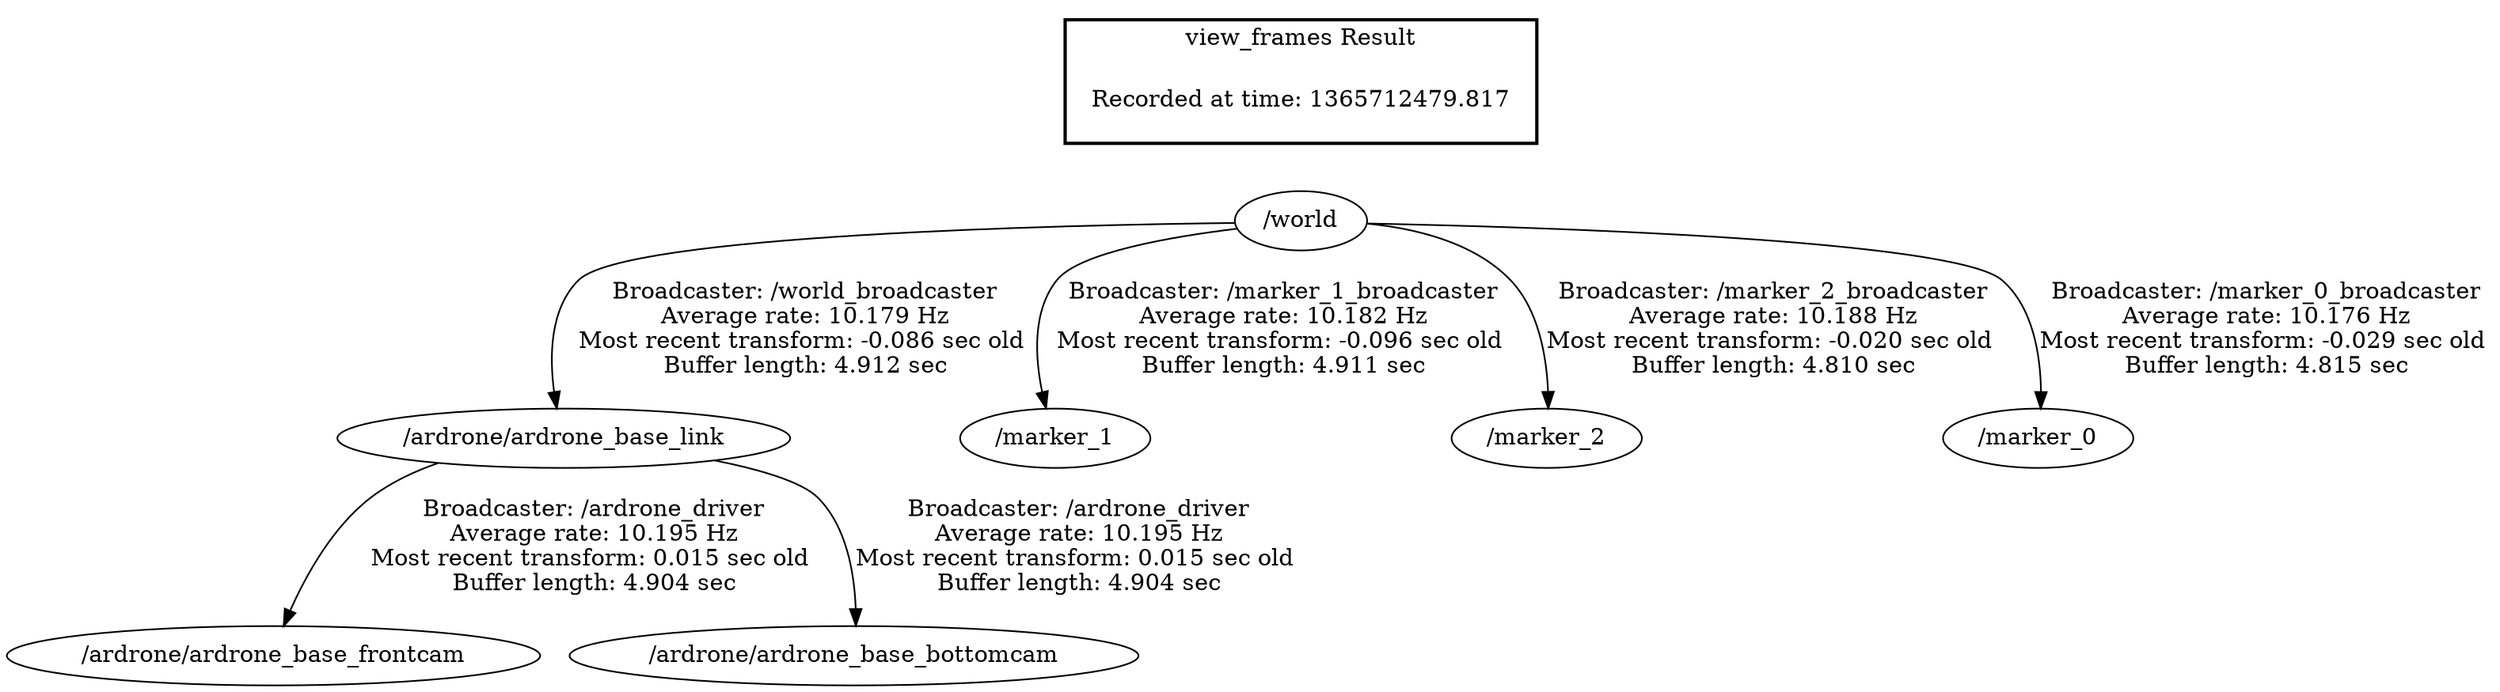 digraph G {
"/world" -> "/ardrone/ardrone_base_link"[label="Broadcaster: /world_broadcaster\nAverage rate: 10.179 Hz\nMost recent transform: -0.086 sec old \nBuffer length: 4.912 sec\n"];
"/ardrone/ardrone_base_link" -> "/ardrone/ardrone_base_frontcam"[label="Broadcaster: /ardrone_driver\nAverage rate: 10.195 Hz\nMost recent transform: 0.015 sec old \nBuffer length: 4.904 sec\n"];
"/ardrone/ardrone_base_link" -> "/ardrone/ardrone_base_bottomcam"[label="Broadcaster: /ardrone_driver\nAverage rate: 10.195 Hz\nMost recent transform: 0.015 sec old \nBuffer length: 4.904 sec\n"];
"/world" -> "/marker_1"[label="Broadcaster: /marker_1_broadcaster\nAverage rate: 10.182 Hz\nMost recent transform: -0.096 sec old \nBuffer length: 4.911 sec\n"];
"/world" -> "/marker_2"[label="Broadcaster: /marker_2_broadcaster\nAverage rate: 10.188 Hz\nMost recent transform: -0.020 sec old \nBuffer length: 4.810 sec\n"];
"/world" -> "/marker_0"[label="Broadcaster: /marker_0_broadcaster\nAverage rate: 10.176 Hz\nMost recent transform: -0.029 sec old \nBuffer length: 4.815 sec\n"];
edge [style=invis];
 subgraph cluster_legend { style=bold; color=black; label ="view_frames Result";
"Recorded at time: 1365712479.817"[ shape=plaintext ] ;
 }->"/world";
}